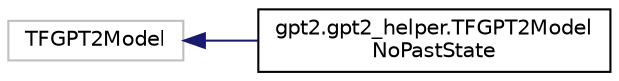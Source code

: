digraph "Graphical Class Hierarchy"
{
 // LATEX_PDF_SIZE
  edge [fontname="Helvetica",fontsize="10",labelfontname="Helvetica",labelfontsize="10"];
  node [fontname="Helvetica",fontsize="10",shape=record];
  rankdir="LR";
  Node18884 [label="TFGPT2Model",height=0.2,width=0.4,color="grey75", fillcolor="white", style="filled",tooltip=" "];
  Node18884 -> Node0 [dir="back",color="midnightblue",fontsize="10",style="solid",fontname="Helvetica"];
  Node0 [label="gpt2.gpt2_helper.TFGPT2Model\lNoPastState",height=0.2,width=0.4,color="black", fillcolor="white", style="filled",URL="$classgpt2_1_1gpt2__helper_1_1TFGPT2ModelNoPastState.html",tooltip=" "];
}
